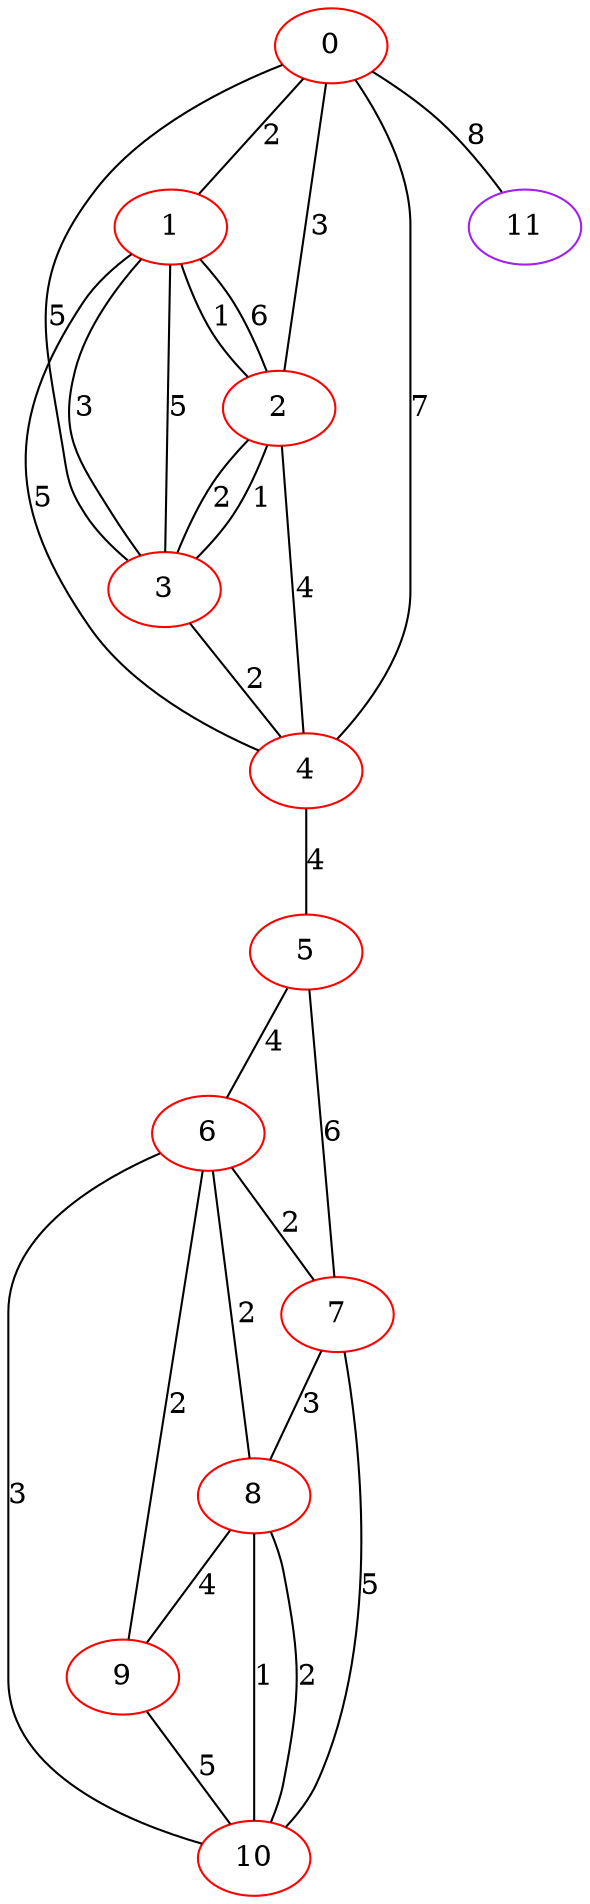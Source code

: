 graph "" {
0 [color=red, weight=1];
1 [color=red, weight=1];
2 [color=red, weight=1];
3 [color=red, weight=1];
4 [color=red, weight=1];
5 [color=red, weight=1];
6 [color=red, weight=1];
7 [color=red, weight=1];
8 [color=red, weight=1];
9 [color=red, weight=1];
10 [color=red, weight=1];
11 [color=purple, weight=4];
0 -- 11  [key=0, label=8];
0 -- 1  [key=0, label=2];
0 -- 2  [key=0, label=3];
0 -- 3  [key=0, label=5];
0 -- 4  [key=0, label=7];
1 -- 2  [key=0, label=1];
1 -- 2  [key=1, label=6];
1 -- 3  [key=0, label=3];
1 -- 3  [key=1, label=5];
1 -- 4  [key=0, label=5];
2 -- 3  [key=0, label=2];
2 -- 3  [key=1, label=1];
2 -- 4  [key=0, label=4];
3 -- 4  [key=0, label=2];
4 -- 5  [key=0, label=4];
5 -- 6  [key=0, label=4];
5 -- 7  [key=0, label=6];
6 -- 8  [key=0, label=2];
6 -- 9  [key=0, label=2];
6 -- 10  [key=0, label=3];
6 -- 7  [key=0, label=2];
7 -- 8  [key=0, label=3];
7 -- 10  [key=0, label=5];
8 -- 9  [key=0, label=4];
8 -- 10  [key=0, label=1];
8 -- 10  [key=1, label=2];
9 -- 10  [key=0, label=5];
}

